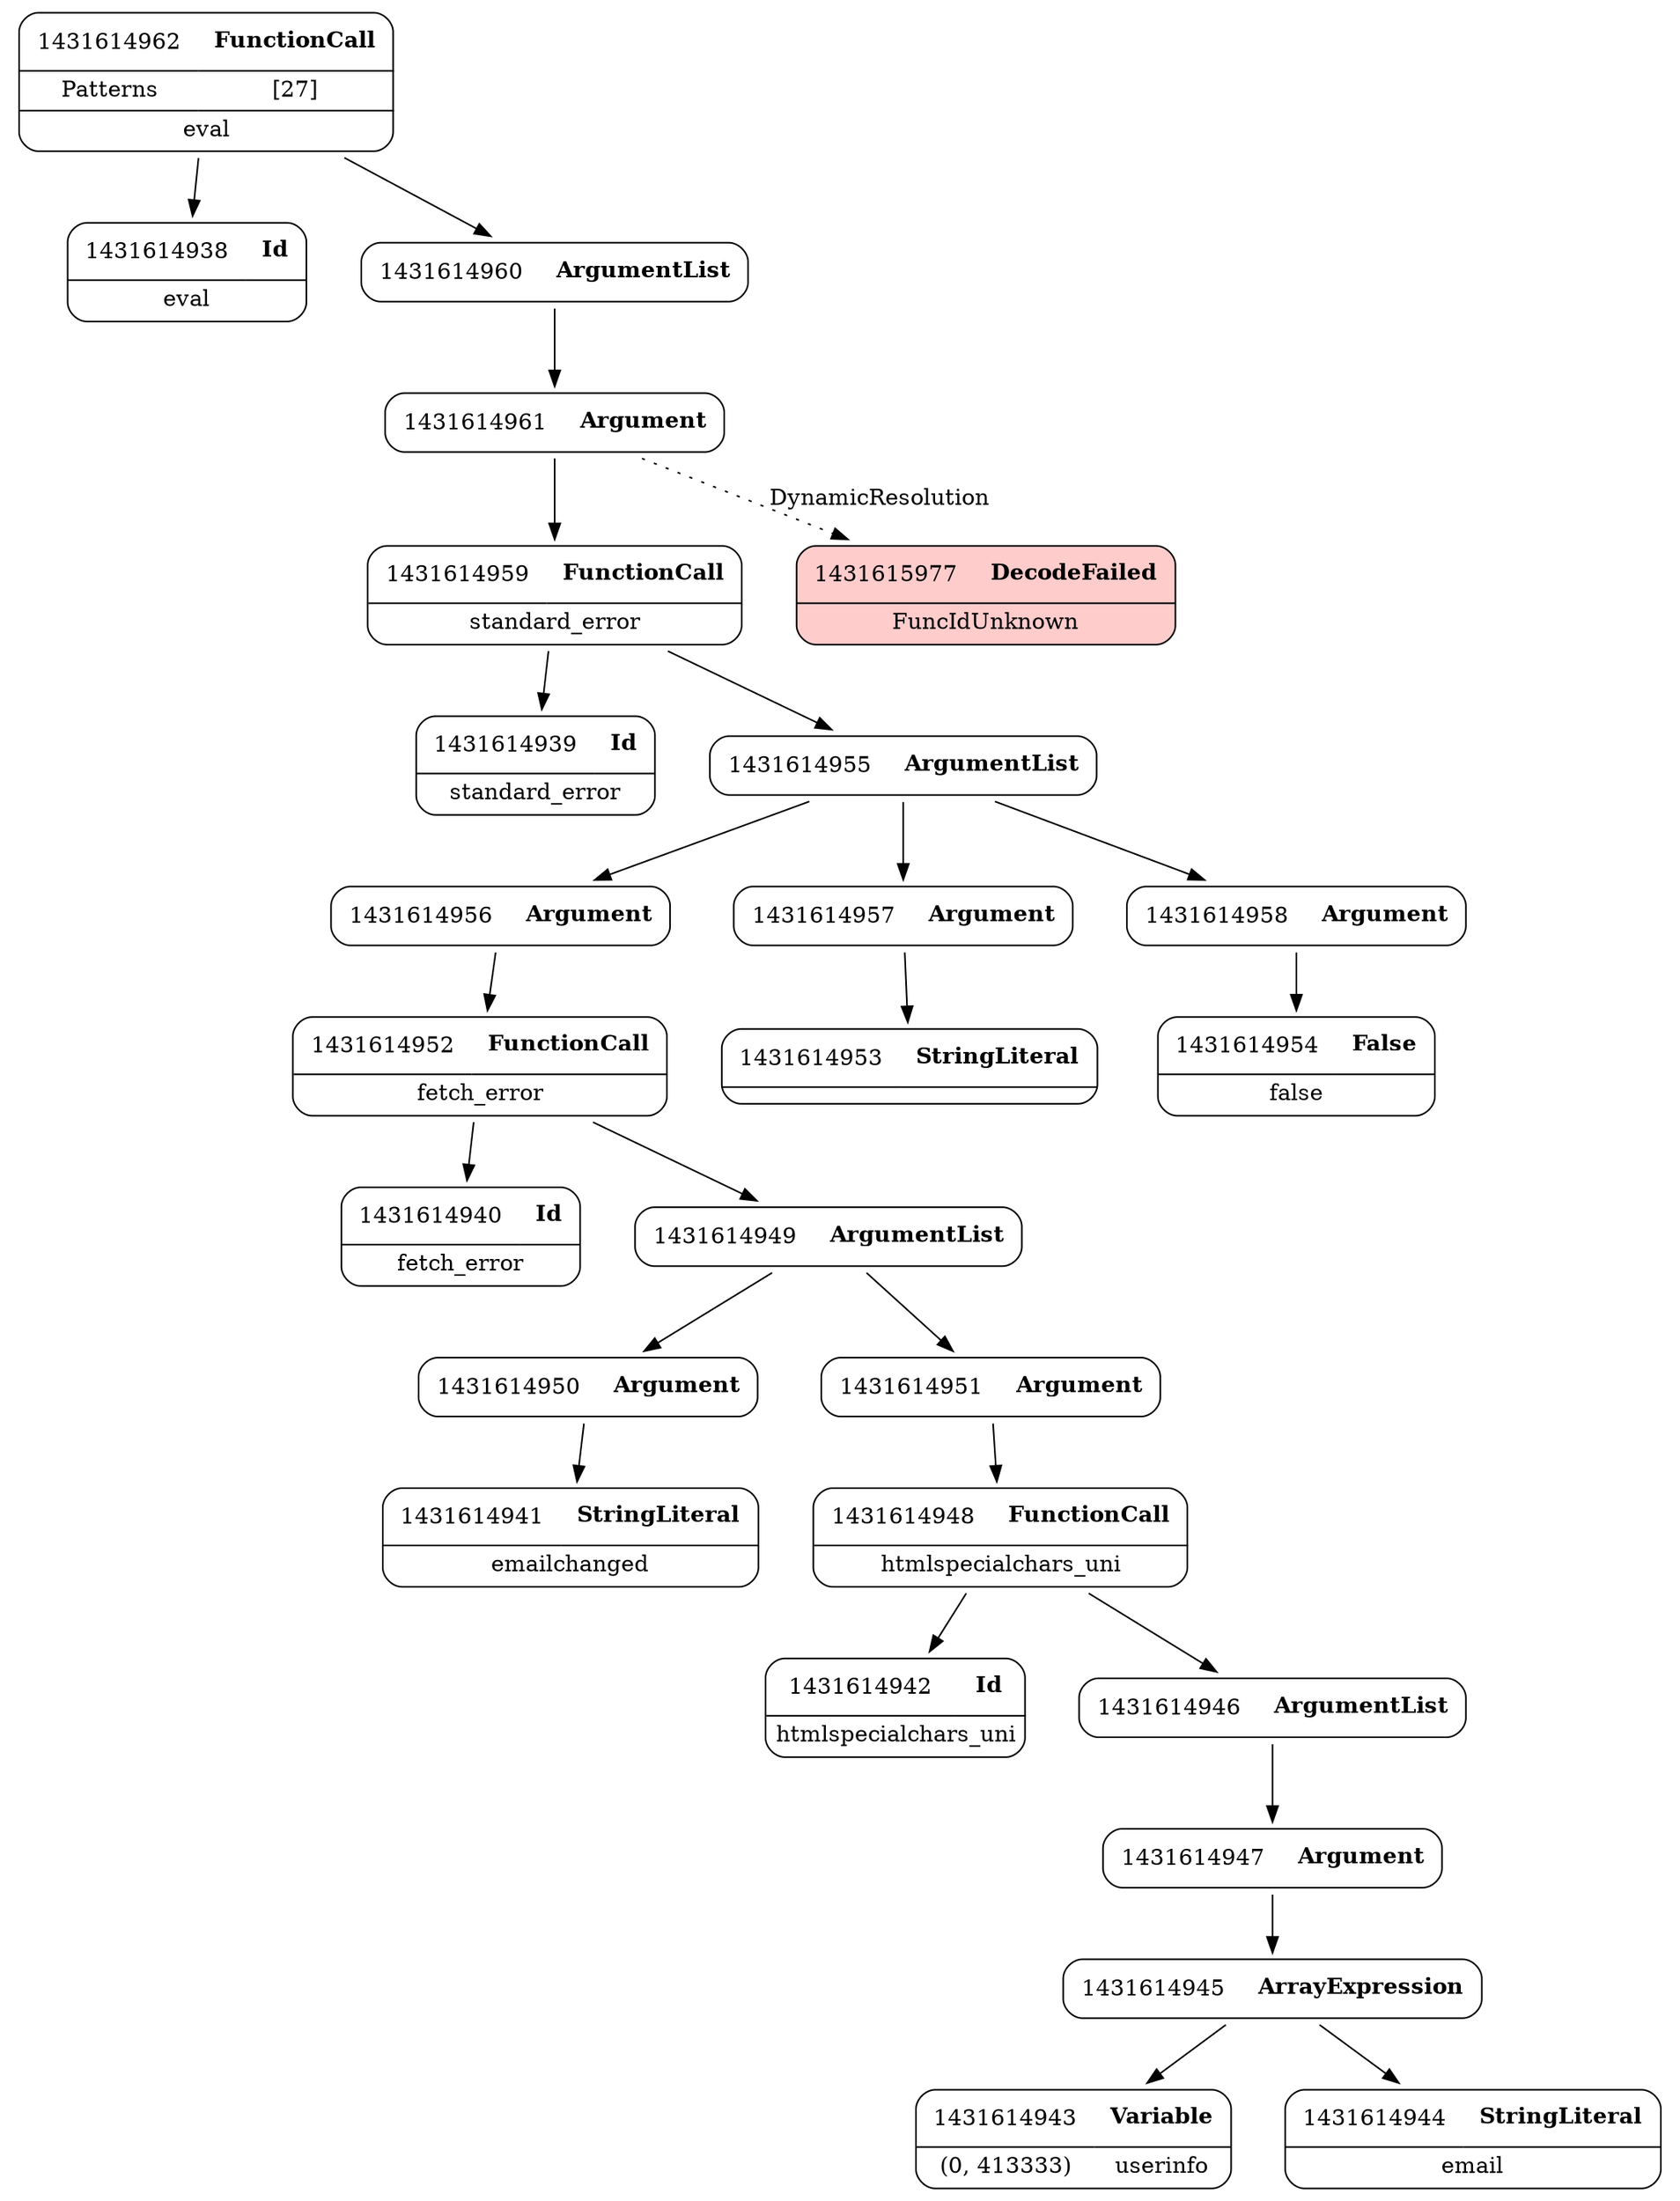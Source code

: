 digraph ast {
node [shape=none];
1431614940 [label=<<TABLE border='1' cellspacing='0' cellpadding='10' style='rounded' ><TR><TD border='0'>1431614940</TD><TD border='0'><B>Id</B></TD></TR><HR/><TR><TD border='0' cellpadding='5' colspan='2'>fetch_error</TD></TR></TABLE>>];
1431614941 [label=<<TABLE border='1' cellspacing='0' cellpadding='10' style='rounded' ><TR><TD border='0'>1431614941</TD><TD border='0'><B>StringLiteral</B></TD></TR><HR/><TR><TD border='0' cellpadding='5' colspan='2'>emailchanged</TD></TR></TABLE>>];
1431614942 [label=<<TABLE border='1' cellspacing='0' cellpadding='10' style='rounded' ><TR><TD border='0'>1431614942</TD><TD border='0'><B>Id</B></TD></TR><HR/><TR><TD border='0' cellpadding='5' colspan='2'>htmlspecialchars_uni</TD></TR></TABLE>>];
1431614943 [label=<<TABLE border='1' cellspacing='0' cellpadding='10' style='rounded' ><TR><TD border='0'>1431614943</TD><TD border='0'><B>Variable</B></TD></TR><HR/><TR><TD border='0' cellpadding='5'>(0, 413333)</TD><TD border='0' cellpadding='5'>userinfo</TD></TR></TABLE>>];
1431614938 [label=<<TABLE border='1' cellspacing='0' cellpadding='10' style='rounded' ><TR><TD border='0'>1431614938</TD><TD border='0'><B>Id</B></TD></TR><HR/><TR><TD border='0' cellpadding='5' colspan='2'>eval</TD></TR></TABLE>>];
1431614939 [label=<<TABLE border='1' cellspacing='0' cellpadding='10' style='rounded' ><TR><TD border='0'>1431614939</TD><TD border='0'><B>Id</B></TD></TR><HR/><TR><TD border='0' cellpadding='5' colspan='2'>standard_error</TD></TR></TABLE>>];
1431614960 [label=<<TABLE border='1' cellspacing='0' cellpadding='10' style='rounded' ><TR><TD border='0'>1431614960</TD><TD border='0'><B>ArgumentList</B></TD></TR></TABLE>>];
1431614960 -> 1431614961 [weight=2];
1431614961 [label=<<TABLE border='1' cellspacing='0' cellpadding='10' style='rounded' ><TR><TD border='0'>1431614961</TD><TD border='0'><B>Argument</B></TD></TR></TABLE>>];
1431614961 -> 1431614959 [weight=2];
1431614961 -> 1431615977 [style=dotted,label=DynamicResolution];
1431614962 [label=<<TABLE border='1' cellspacing='0' cellpadding='10' style='rounded' ><TR><TD border='0'>1431614962</TD><TD border='0'><B>FunctionCall</B></TD></TR><HR/><TR><TD border='0' cellpadding='5'>Patterns</TD><TD border='0' cellpadding='5'>[27]</TD></TR><HR/><TR><TD border='0' cellpadding='5' colspan='2'>eval</TD></TR></TABLE>>];
1431614962 -> 1431614938 [weight=2];
1431614962 -> 1431614960 [weight=2];
1431614948 [label=<<TABLE border='1' cellspacing='0' cellpadding='10' style='rounded' ><TR><TD border='0'>1431614948</TD><TD border='0'><B>FunctionCall</B></TD></TR><HR/><TR><TD border='0' cellpadding='5' colspan='2'>htmlspecialchars_uni</TD></TR></TABLE>>];
1431614948 -> 1431614942 [weight=2];
1431614948 -> 1431614946 [weight=2];
1431614949 [label=<<TABLE border='1' cellspacing='0' cellpadding='10' style='rounded' ><TR><TD border='0'>1431614949</TD><TD border='0'><B>ArgumentList</B></TD></TR></TABLE>>];
1431614949 -> 1431614950 [weight=2];
1431614949 -> 1431614951 [weight=2];
1431614950 [label=<<TABLE border='1' cellspacing='0' cellpadding='10' style='rounded' ><TR><TD border='0'>1431614950</TD><TD border='0'><B>Argument</B></TD></TR></TABLE>>];
1431614950 -> 1431614941 [weight=2];
1431614951 [label=<<TABLE border='1' cellspacing='0' cellpadding='10' style='rounded' ><TR><TD border='0'>1431614951</TD><TD border='0'><B>Argument</B></TD></TR></TABLE>>];
1431614951 -> 1431614948 [weight=2];
1431614944 [label=<<TABLE border='1' cellspacing='0' cellpadding='10' style='rounded' ><TR><TD border='0'>1431614944</TD><TD border='0'><B>StringLiteral</B></TD></TR><HR/><TR><TD border='0' cellpadding='5' colspan='2'>email</TD></TR></TABLE>>];
1431614945 [label=<<TABLE border='1' cellspacing='0' cellpadding='10' style='rounded' ><TR><TD border='0'>1431614945</TD><TD border='0'><B>ArrayExpression</B></TD></TR></TABLE>>];
1431614945 -> 1431614943 [weight=2];
1431614945 -> 1431614944 [weight=2];
1431614946 [label=<<TABLE border='1' cellspacing='0' cellpadding='10' style='rounded' ><TR><TD border='0'>1431614946</TD><TD border='0'><B>ArgumentList</B></TD></TR></TABLE>>];
1431614946 -> 1431614947 [weight=2];
1431614947 [label=<<TABLE border='1' cellspacing='0' cellpadding='10' style='rounded' ><TR><TD border='0'>1431614947</TD><TD border='0'><B>Argument</B></TD></TR></TABLE>>];
1431614947 -> 1431614945 [weight=2];
1431614956 [label=<<TABLE border='1' cellspacing='0' cellpadding='10' style='rounded' ><TR><TD border='0'>1431614956</TD><TD border='0'><B>Argument</B></TD></TR></TABLE>>];
1431614956 -> 1431614952 [weight=2];
1431614957 [label=<<TABLE border='1' cellspacing='0' cellpadding='10' style='rounded' ><TR><TD border='0'>1431614957</TD><TD border='0'><B>Argument</B></TD></TR></TABLE>>];
1431614957 -> 1431614953 [weight=2];
1431614958 [label=<<TABLE border='1' cellspacing='0' cellpadding='10' style='rounded' ><TR><TD border='0'>1431614958</TD><TD border='0'><B>Argument</B></TD></TR></TABLE>>];
1431614958 -> 1431614954 [weight=2];
1431614959 [label=<<TABLE border='1' cellspacing='0' cellpadding='10' style='rounded' ><TR><TD border='0'>1431614959</TD><TD border='0'><B>FunctionCall</B></TD></TR><HR/><TR><TD border='0' cellpadding='5' colspan='2'>standard_error</TD></TR></TABLE>>];
1431614959 -> 1431614939 [weight=2];
1431614959 -> 1431614955 [weight=2];
1431614952 [label=<<TABLE border='1' cellspacing='0' cellpadding='10' style='rounded' ><TR><TD border='0'>1431614952</TD><TD border='0'><B>FunctionCall</B></TD></TR><HR/><TR><TD border='0' cellpadding='5' colspan='2'>fetch_error</TD></TR></TABLE>>];
1431614952 -> 1431614940 [weight=2];
1431614952 -> 1431614949 [weight=2];
1431614953 [label=<<TABLE border='1' cellspacing='0' cellpadding='10' style='rounded' ><TR><TD border='0'>1431614953</TD><TD border='0'><B>StringLiteral</B></TD></TR><HR/><TR><TD border='0' cellpadding='5' colspan='2'></TD></TR></TABLE>>];
1431615977 [label=<<TABLE border='1' cellspacing='0' cellpadding='10' style='rounded' bgcolor='#FFCCCC' ><TR><TD border='0'>1431615977</TD><TD border='0'><B>DecodeFailed</B></TD></TR><HR/><TR><TD border='0' cellpadding='5' colspan='2'>FuncIdUnknown</TD></TR></TABLE>>];
1431614954 [label=<<TABLE border='1' cellspacing='0' cellpadding='10' style='rounded' ><TR><TD border='0'>1431614954</TD><TD border='0'><B>False</B></TD></TR><HR/><TR><TD border='0' cellpadding='5' colspan='2'>false</TD></TR></TABLE>>];
1431614955 [label=<<TABLE border='1' cellspacing='0' cellpadding='10' style='rounded' ><TR><TD border='0'>1431614955</TD><TD border='0'><B>ArgumentList</B></TD></TR></TABLE>>];
1431614955 -> 1431614956 [weight=2];
1431614955 -> 1431614957 [weight=2];
1431614955 -> 1431614958 [weight=2];
}
